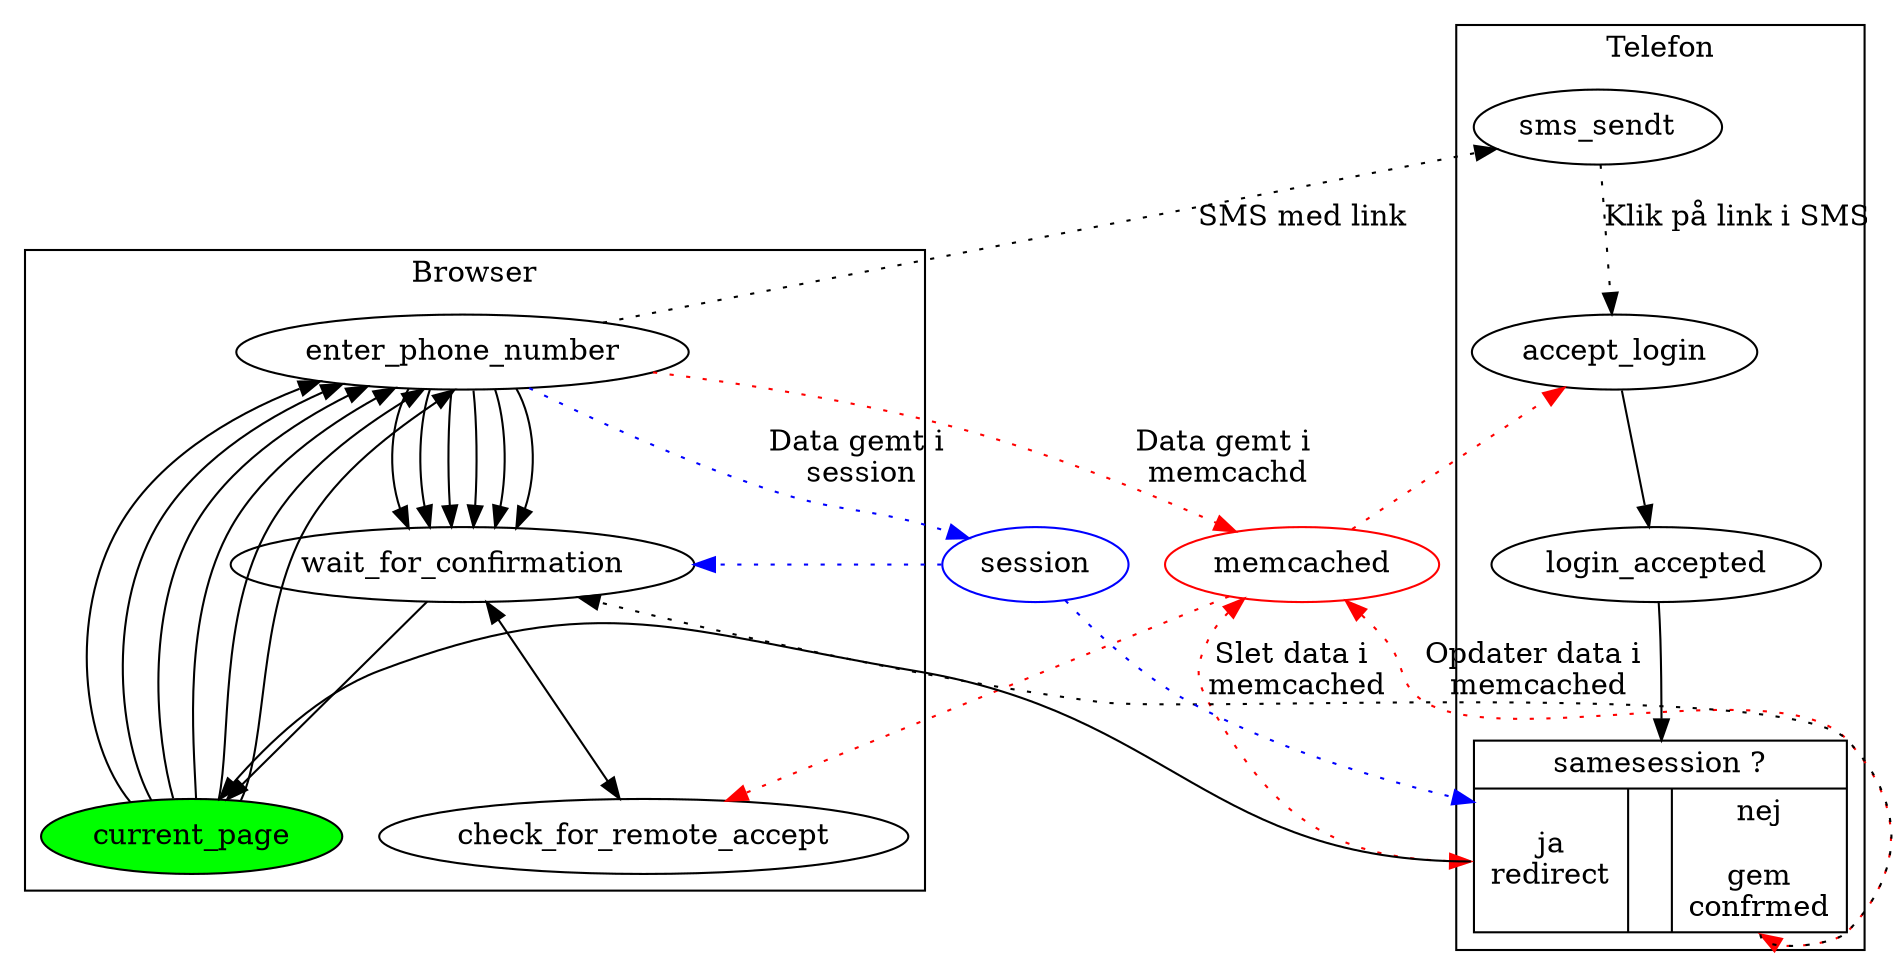 digraph xxx {
  {
    edge [ color=red style=dotted ];
////////////////////////////////////////////////////////////////////////////////////////////
    enter_phone_number -> memcached [ label="Data gemt i \nmemcachd"]; /////
                          memcached [ color = red ];
                          memcached -> check_for_remote_accept;
                          memcached -> accept_login;
                          memcached -> same_session:ja [ label = "Slet data i \nmemcached" dir=both ];
                          memcached -> same_session:nej [ label = "Opdater data i \nmemcached" dir=both ];
////////////////////////////////////////////////////////////////////////////////////////////
  }
  {
    edge [ color=blue style=dotted ];
////////////////////////////////////////////////////////////////////////////////////////////
        enter_phone_number -> session [ label="Data gemt i \nsession"];    /////
                              session [ color = blue ];
                              session -> wait_for_confirmation;
                              session -> same_session;
////////////////////////////////////////////////////////////////////////////////////////////
  }
  subgraph cluster_browser {
    label = "Browser";

    current_page [ style=filled fillcolor=green ];
    current_page ->
          enter_phone_number ->
                wait_for_confirmation ->
                      current_page;
                wait_for_confirmation ->
                      check_for_remote_accept [ dir=both ];
    current_page -> enter_phone_number -> wait_for_confirmation;
    current_page -> enter_phone_number -> wait_for_confirmation;
    current_page -> enter_phone_number -> wait_for_confirmation;
    current_page -> enter_phone_number -> wait_for_confirmation;
    current_page -> enter_phone_number -> wait_for_confirmation;
  }
  subgraph cluster_telefon {
    label = "Telefon";
    same_session [ shape=record label="{samesession ?|{<ja> ja\nredirect| &nbsp; |<nej> nej\n\ngem\nconfrmed}}" ];
    sms_sendt ->
          accept_login [ style=dotted label="Klik på link i SMS" ];
          accept_login ->
                login_accepted->
                      same_session;
                      same_session:ja -> current_page;
                      same_session:nej -> wait_for_confirmation [ style=dotted ];
  }
  
  enter_phone_number -> sms_sendt [ style= dotted label="SMS med link"];
}
